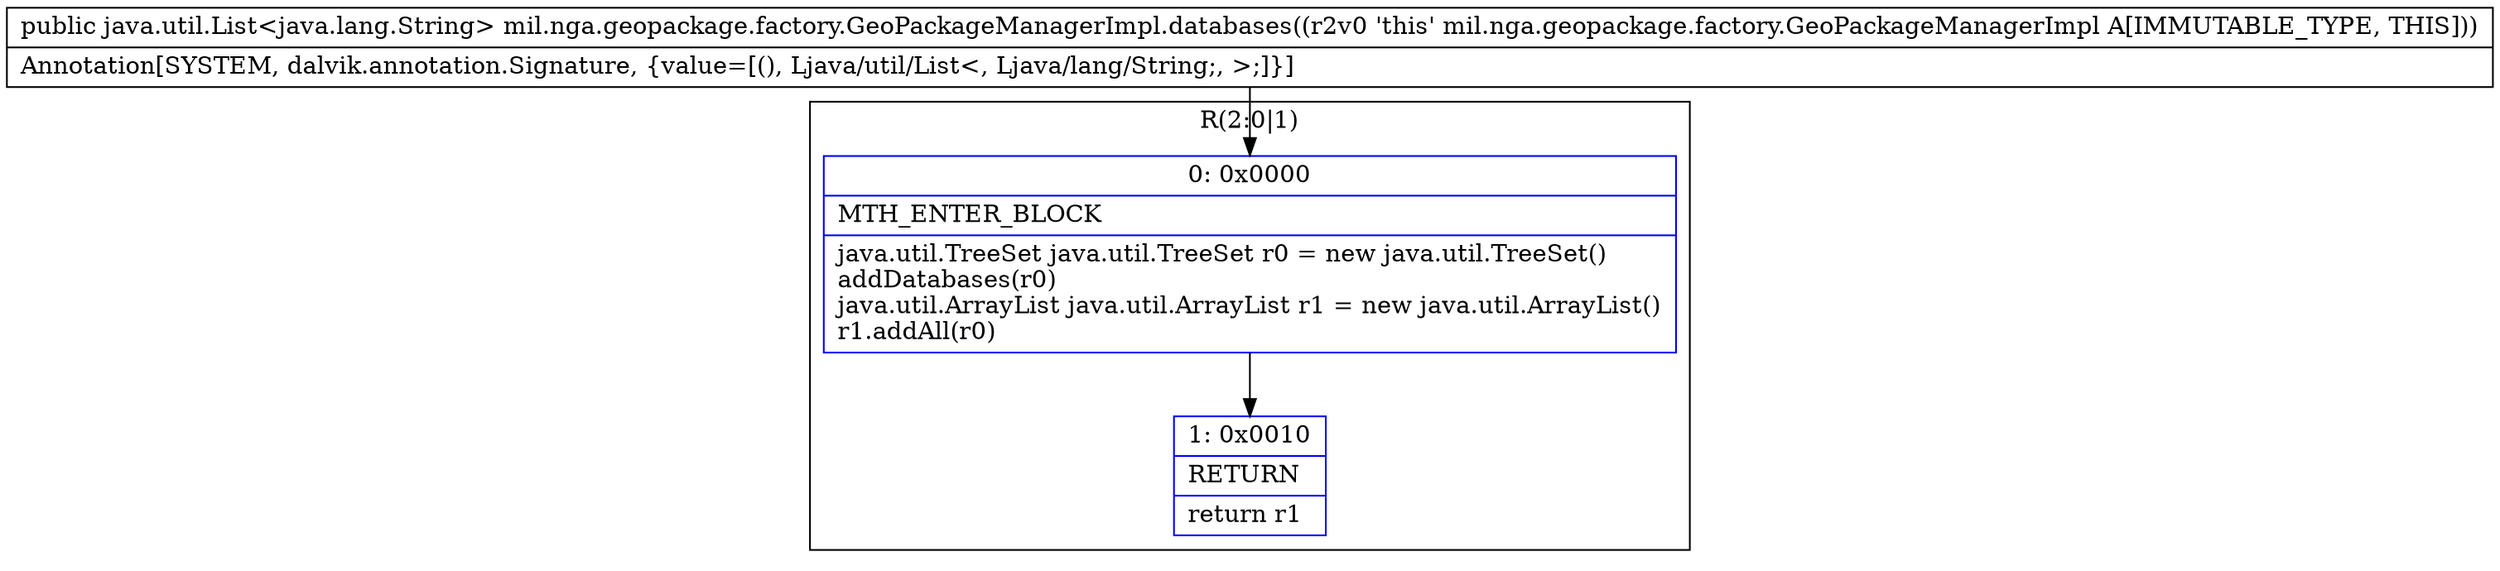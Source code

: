 digraph "CFG formil.nga.geopackage.factory.GeoPackageManagerImpl.databases()Ljava\/util\/List;" {
subgraph cluster_Region_1967168739 {
label = "R(2:0|1)";
node [shape=record,color=blue];
Node_0 [shape=record,label="{0\:\ 0x0000|MTH_ENTER_BLOCK\l|java.util.TreeSet java.util.TreeSet r0 = new java.util.TreeSet()\laddDatabases(r0)\ljava.util.ArrayList java.util.ArrayList r1 = new java.util.ArrayList()\lr1.addAll(r0)\l}"];
Node_1 [shape=record,label="{1\:\ 0x0010|RETURN\l|return r1\l}"];
}
MethodNode[shape=record,label="{public java.util.List\<java.lang.String\> mil.nga.geopackage.factory.GeoPackageManagerImpl.databases((r2v0 'this' mil.nga.geopackage.factory.GeoPackageManagerImpl A[IMMUTABLE_TYPE, THIS]))  | Annotation[SYSTEM, dalvik.annotation.Signature, \{value=[(), Ljava\/util\/List\<, Ljava\/lang\/String;, \>;]\}]\l}"];
MethodNode -> Node_0;
Node_0 -> Node_1;
}


